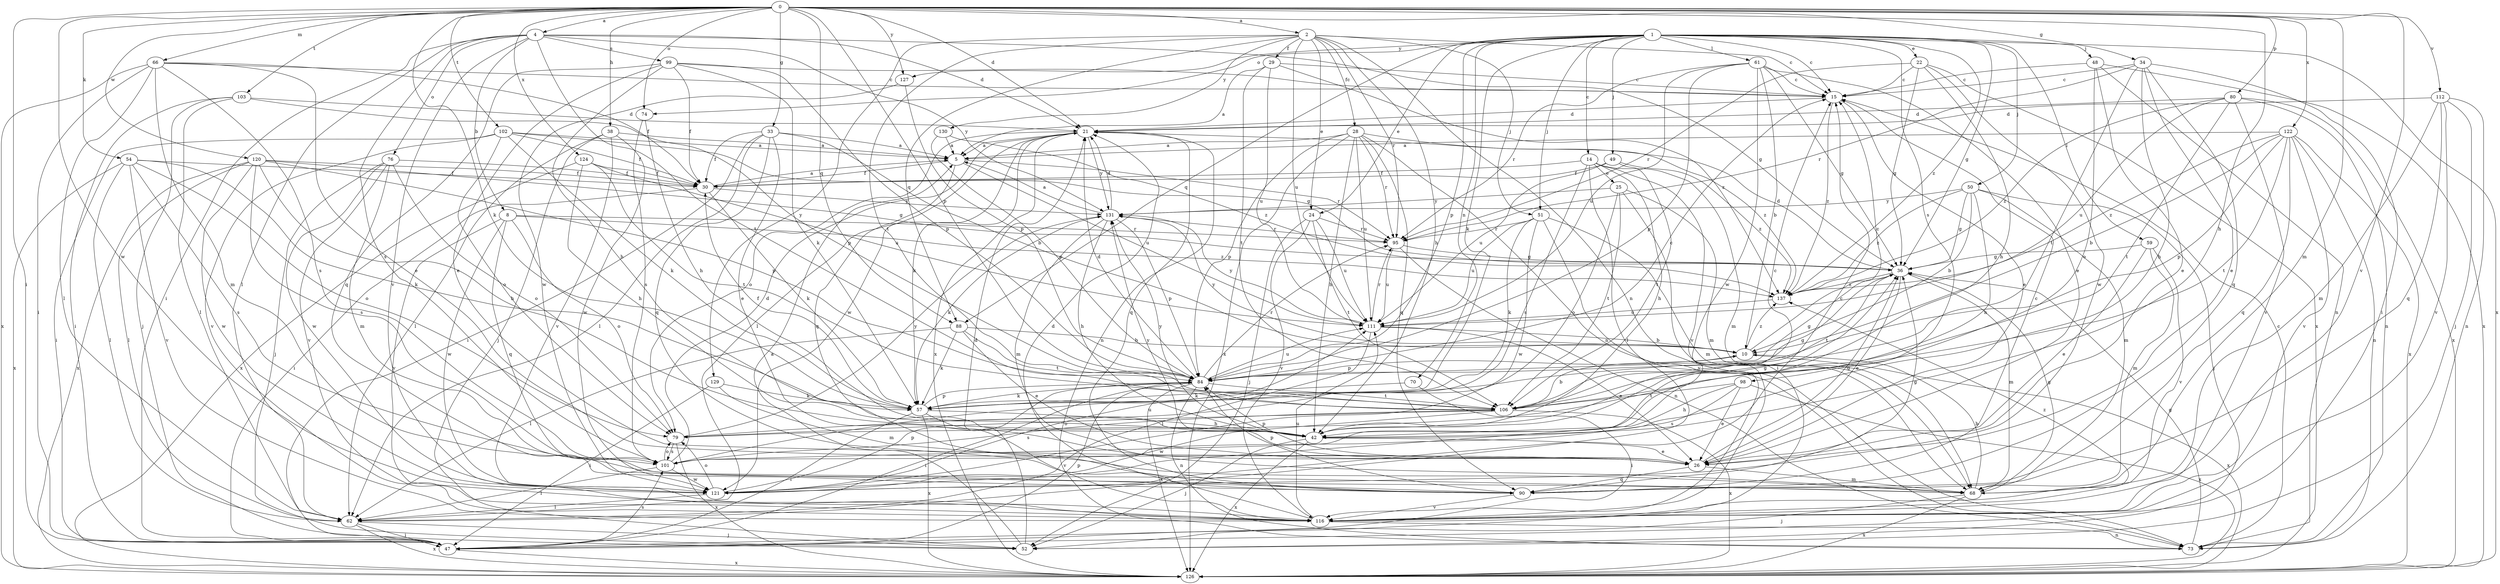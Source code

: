 strict digraph  {
0;
1;
2;
4;
5;
8;
10;
14;
15;
21;
22;
24;
25;
26;
28;
29;
30;
33;
34;
36;
38;
42;
47;
48;
49;
50;
51;
52;
54;
57;
59;
61;
62;
66;
68;
70;
73;
74;
76;
79;
80;
84;
88;
90;
95;
98;
99;
101;
102;
103;
106;
111;
112;
116;
120;
121;
122;
124;
126;
127;
129;
130;
131;
137;
0 -> 2  [label=a];
0 -> 4  [label=a];
0 -> 21  [label=d];
0 -> 33  [label=g];
0 -> 34  [label=g];
0 -> 38  [label=h];
0 -> 42  [label=h];
0 -> 47  [label=i];
0 -> 54  [label=k];
0 -> 57  [label=k];
0 -> 66  [label=m];
0 -> 68  [label=m];
0 -> 74  [label=o];
0 -> 80  [label=p];
0 -> 84  [label=p];
0 -> 88  [label=q];
0 -> 102  [label=t];
0 -> 103  [label=t];
0 -> 112  [label=v];
0 -> 116  [label=v];
0 -> 120  [label=w];
0 -> 121  [label=w];
0 -> 122  [label=x];
0 -> 124  [label=x];
0 -> 127  [label=y];
1 -> 14  [label=c];
1 -> 15  [label=c];
1 -> 22  [label=e];
1 -> 24  [label=e];
1 -> 36  [label=g];
1 -> 48  [label=j];
1 -> 49  [label=j];
1 -> 50  [label=j];
1 -> 51  [label=j];
1 -> 57  [label=k];
1 -> 59  [label=l];
1 -> 61  [label=l];
1 -> 70  [label=n];
1 -> 74  [label=o];
1 -> 84  [label=p];
1 -> 88  [label=q];
1 -> 98  [label=s];
1 -> 126  [label=x];
1 -> 127  [label=y];
1 -> 137  [label=z];
2 -> 15  [label=c];
2 -> 24  [label=e];
2 -> 28  [label=f];
2 -> 29  [label=f];
2 -> 42  [label=h];
2 -> 51  [label=j];
2 -> 73  [label=n];
2 -> 88  [label=q];
2 -> 95  [label=r];
2 -> 106  [label=t];
2 -> 111  [label=u];
2 -> 129  [label=y];
2 -> 130  [label=y];
4 -> 8  [label=b];
4 -> 21  [label=d];
4 -> 36  [label=g];
4 -> 47  [label=i];
4 -> 62  [label=l];
4 -> 76  [label=o];
4 -> 99  [label=s];
4 -> 101  [label=s];
4 -> 106  [label=t];
4 -> 116  [label=v];
4 -> 131  [label=y];
5 -> 30  [label=f];
5 -> 90  [label=q];
5 -> 95  [label=r];
5 -> 111  [label=u];
8 -> 79  [label=o];
8 -> 90  [label=q];
8 -> 95  [label=r];
8 -> 116  [label=v];
8 -> 121  [label=w];
8 -> 137  [label=z];
10 -> 15  [label=c];
10 -> 84  [label=p];
10 -> 126  [label=x];
10 -> 131  [label=y];
10 -> 137  [label=z];
14 -> 25  [label=e];
14 -> 30  [label=f];
14 -> 42  [label=h];
14 -> 62  [label=l];
14 -> 68  [label=m];
14 -> 101  [label=s];
14 -> 116  [label=v];
15 -> 21  [label=d];
15 -> 26  [label=e];
15 -> 137  [label=z];
21 -> 5  [label=a];
21 -> 57  [label=k];
21 -> 62  [label=l];
21 -> 73  [label=n];
21 -> 79  [label=o];
21 -> 90  [label=q];
21 -> 121  [label=w];
21 -> 126  [label=x];
21 -> 131  [label=y];
22 -> 15  [label=c];
22 -> 36  [label=g];
22 -> 42  [label=h];
22 -> 95  [label=r];
22 -> 121  [label=w];
22 -> 126  [label=x];
24 -> 52  [label=j];
24 -> 95  [label=r];
24 -> 106  [label=t];
24 -> 111  [label=u];
24 -> 116  [label=v];
25 -> 47  [label=i];
25 -> 68  [label=m];
25 -> 79  [label=o];
25 -> 106  [label=t];
25 -> 131  [label=y];
26 -> 36  [label=g];
26 -> 68  [label=m];
26 -> 84  [label=p];
26 -> 90  [label=q];
26 -> 131  [label=y];
28 -> 5  [label=a];
28 -> 42  [label=h];
28 -> 73  [label=n];
28 -> 84  [label=p];
28 -> 90  [label=q];
28 -> 95  [label=r];
28 -> 111  [label=u];
28 -> 126  [label=x];
28 -> 137  [label=z];
29 -> 5  [label=a];
29 -> 15  [label=c];
29 -> 106  [label=t];
29 -> 111  [label=u];
29 -> 137  [label=z];
30 -> 5  [label=a];
30 -> 47  [label=i];
30 -> 57  [label=k];
30 -> 131  [label=y];
33 -> 5  [label=a];
33 -> 10  [label=b];
33 -> 26  [label=e];
33 -> 30  [label=f];
33 -> 47  [label=i];
33 -> 62  [label=l];
33 -> 90  [label=q];
34 -> 15  [label=c];
34 -> 26  [label=e];
34 -> 42  [label=h];
34 -> 47  [label=i];
34 -> 90  [label=q];
34 -> 95  [label=r];
34 -> 106  [label=t];
36 -> 21  [label=d];
36 -> 26  [label=e];
36 -> 68  [label=m];
36 -> 106  [label=t];
36 -> 137  [label=z];
38 -> 5  [label=a];
38 -> 52  [label=j];
38 -> 62  [label=l];
38 -> 116  [label=v];
38 -> 121  [label=w];
42 -> 15  [label=c];
42 -> 26  [label=e];
42 -> 52  [label=j];
42 -> 126  [label=x];
42 -> 131  [label=y];
47 -> 84  [label=p];
47 -> 101  [label=s];
47 -> 126  [label=x];
48 -> 15  [label=c];
48 -> 26  [label=e];
48 -> 73  [label=n];
48 -> 79  [label=o];
48 -> 126  [label=x];
49 -> 30  [label=f];
49 -> 106  [label=t];
49 -> 111  [label=u];
49 -> 137  [label=z];
50 -> 10  [label=b];
50 -> 36  [label=g];
50 -> 42  [label=h];
50 -> 52  [label=j];
50 -> 68  [label=m];
50 -> 131  [label=y];
50 -> 137  [label=z];
51 -> 57  [label=k];
51 -> 68  [label=m];
51 -> 95  [label=r];
51 -> 111  [label=u];
51 -> 116  [label=v];
51 -> 121  [label=w];
52 -> 5  [label=a];
52 -> 21  [label=d];
54 -> 30  [label=f];
54 -> 57  [label=k];
54 -> 62  [label=l];
54 -> 79  [label=o];
54 -> 101  [label=s];
54 -> 116  [label=v];
54 -> 126  [label=x];
57 -> 30  [label=f];
57 -> 36  [label=g];
57 -> 42  [label=h];
57 -> 47  [label=i];
57 -> 84  [label=p];
57 -> 116  [label=v];
57 -> 126  [label=x];
59 -> 26  [label=e];
59 -> 36  [label=g];
59 -> 68  [label=m];
59 -> 116  [label=v];
61 -> 10  [label=b];
61 -> 15  [label=c];
61 -> 26  [label=e];
61 -> 36  [label=g];
61 -> 84  [label=p];
61 -> 95  [label=r];
61 -> 111  [label=u];
61 -> 121  [label=w];
62 -> 47  [label=i];
62 -> 52  [label=j];
62 -> 126  [label=x];
66 -> 15  [label=c];
66 -> 26  [label=e];
66 -> 30  [label=f];
66 -> 47  [label=i];
66 -> 62  [label=l];
66 -> 68  [label=m];
66 -> 101  [label=s];
66 -> 126  [label=x];
68 -> 10  [label=b];
68 -> 36  [label=g];
68 -> 52  [label=j];
68 -> 126  [label=x];
70 -> 47  [label=i];
70 -> 57  [label=k];
73 -> 15  [label=c];
73 -> 36  [label=g];
74 -> 42  [label=h];
74 -> 101  [label=s];
76 -> 30  [label=f];
76 -> 52  [label=j];
76 -> 68  [label=m];
76 -> 79  [label=o];
76 -> 116  [label=v];
76 -> 121  [label=w];
79 -> 101  [label=s];
79 -> 126  [label=x];
79 -> 131  [label=y];
80 -> 21  [label=d];
80 -> 73  [label=n];
80 -> 106  [label=t];
80 -> 111  [label=u];
80 -> 116  [label=v];
80 -> 126  [label=x];
80 -> 137  [label=z];
84 -> 15  [label=c];
84 -> 21  [label=d];
84 -> 36  [label=g];
84 -> 47  [label=i];
84 -> 57  [label=k];
84 -> 73  [label=n];
84 -> 95  [label=r];
84 -> 106  [label=t];
84 -> 111  [label=u];
84 -> 126  [label=x];
88 -> 10  [label=b];
88 -> 26  [label=e];
88 -> 57  [label=k];
88 -> 62  [label=l];
88 -> 106  [label=t];
90 -> 15  [label=c];
90 -> 36  [label=g];
90 -> 84  [label=p];
90 -> 116  [label=v];
95 -> 36  [label=g];
95 -> 73  [label=n];
95 -> 111  [label=u];
98 -> 26  [label=e];
98 -> 42  [label=h];
98 -> 101  [label=s];
98 -> 106  [label=t];
98 -> 126  [label=x];
99 -> 15  [label=c];
99 -> 26  [label=e];
99 -> 30  [label=f];
99 -> 42  [label=h];
99 -> 57  [label=k];
99 -> 84  [label=p];
99 -> 90  [label=q];
101 -> 21  [label=d];
101 -> 36  [label=g];
101 -> 62  [label=l];
101 -> 79  [label=o];
101 -> 121  [label=w];
102 -> 5  [label=a];
102 -> 30  [label=f];
102 -> 36  [label=g];
102 -> 47  [label=i];
102 -> 57  [label=k];
102 -> 79  [label=o];
102 -> 116  [label=v];
103 -> 21  [label=d];
103 -> 47  [label=i];
103 -> 52  [label=j];
103 -> 62  [label=l];
103 -> 84  [label=p];
106 -> 10  [label=b];
106 -> 79  [label=o];
106 -> 101  [label=s];
106 -> 121  [label=w];
106 -> 126  [label=x];
111 -> 10  [label=b];
111 -> 26  [label=e];
111 -> 62  [label=l];
111 -> 95  [label=r];
111 -> 131  [label=y];
112 -> 21  [label=d];
112 -> 52  [label=j];
112 -> 68  [label=m];
112 -> 73  [label=n];
112 -> 90  [label=q];
112 -> 116  [label=v];
116 -> 21  [label=d];
116 -> 73  [label=n];
116 -> 111  [label=u];
116 -> 137  [label=z];
120 -> 30  [label=f];
120 -> 36  [label=g];
120 -> 42  [label=h];
120 -> 62  [label=l];
120 -> 84  [label=p];
120 -> 101  [label=s];
120 -> 121  [label=w];
120 -> 126  [label=x];
121 -> 15  [label=c];
121 -> 62  [label=l];
121 -> 79  [label=o];
121 -> 84  [label=p];
121 -> 111  [label=u];
122 -> 5  [label=a];
122 -> 10  [label=b];
122 -> 73  [label=n];
122 -> 84  [label=p];
122 -> 90  [label=q];
122 -> 106  [label=t];
122 -> 116  [label=v];
122 -> 126  [label=x];
122 -> 137  [label=z];
124 -> 30  [label=f];
124 -> 42  [label=h];
124 -> 106  [label=t];
124 -> 111  [label=u];
124 -> 126  [label=x];
127 -> 84  [label=p];
127 -> 121  [label=w];
129 -> 47  [label=i];
129 -> 57  [label=k];
129 -> 68  [label=m];
130 -> 5  [label=a];
130 -> 84  [label=p];
130 -> 137  [label=z];
131 -> 5  [label=a];
131 -> 21  [label=d];
131 -> 42  [label=h];
131 -> 57  [label=k];
131 -> 68  [label=m];
131 -> 84  [label=p];
131 -> 95  [label=r];
137 -> 111  [label=u];
}
